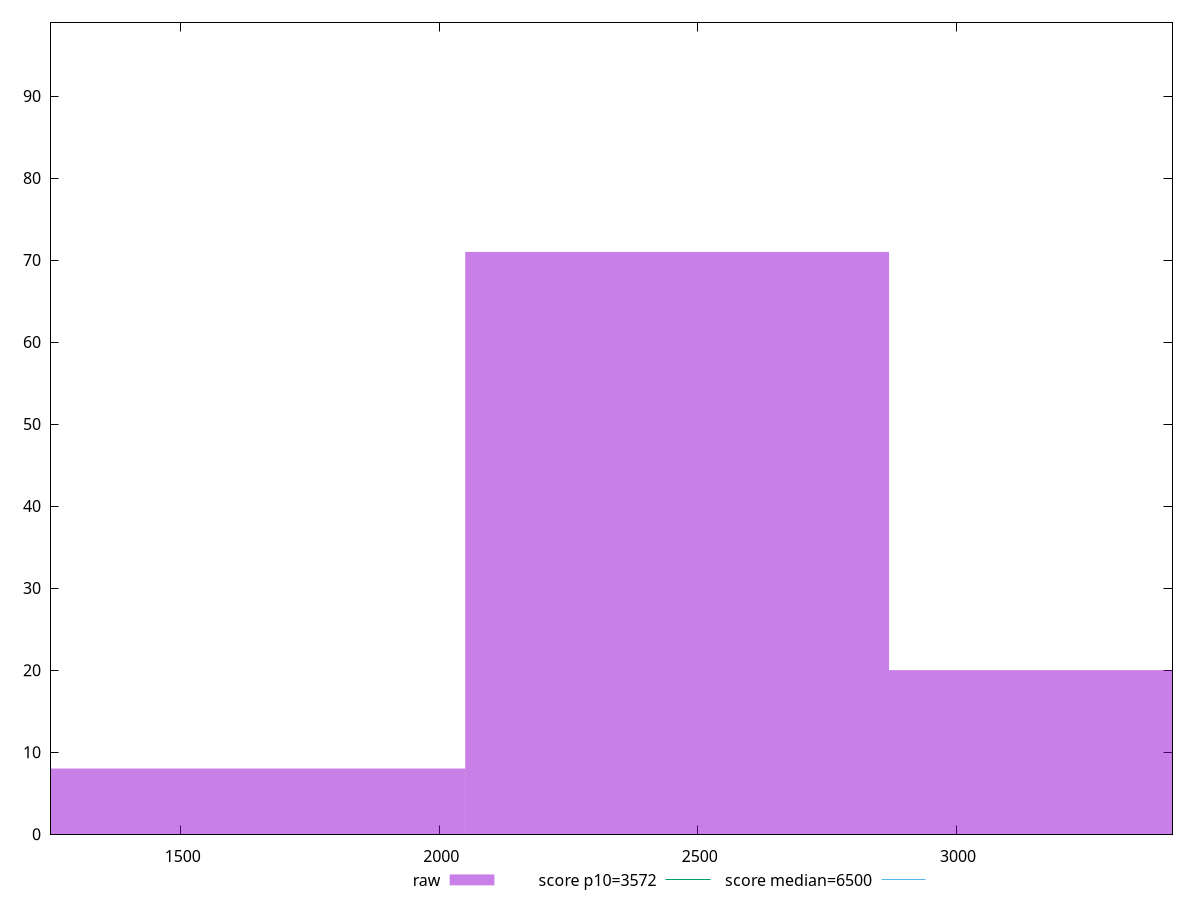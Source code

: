 reset

$raw <<EOF
2460.299053280166 71
3280.398737706888 20
1640.199368853444 8
EOF

set key outside below
set boxwidth 820.099684426722
set xrange [1246.788:3418.7769999999996]
set yrange [0:99]
set trange [0:99]
set style fill transparent solid 0.5 noborder

set parametric
set terminal svg size 640, 490 enhanced background rgb 'white'
set output "report/report_00029_2021-02-24T13-36-40.390Z/first-cpu-idle/samples/card/raw/histogram.svg"

plot $raw title "raw" with boxes, \
     3572,t title "score p10=3572", \
     6500,t title "score median=6500"

reset
